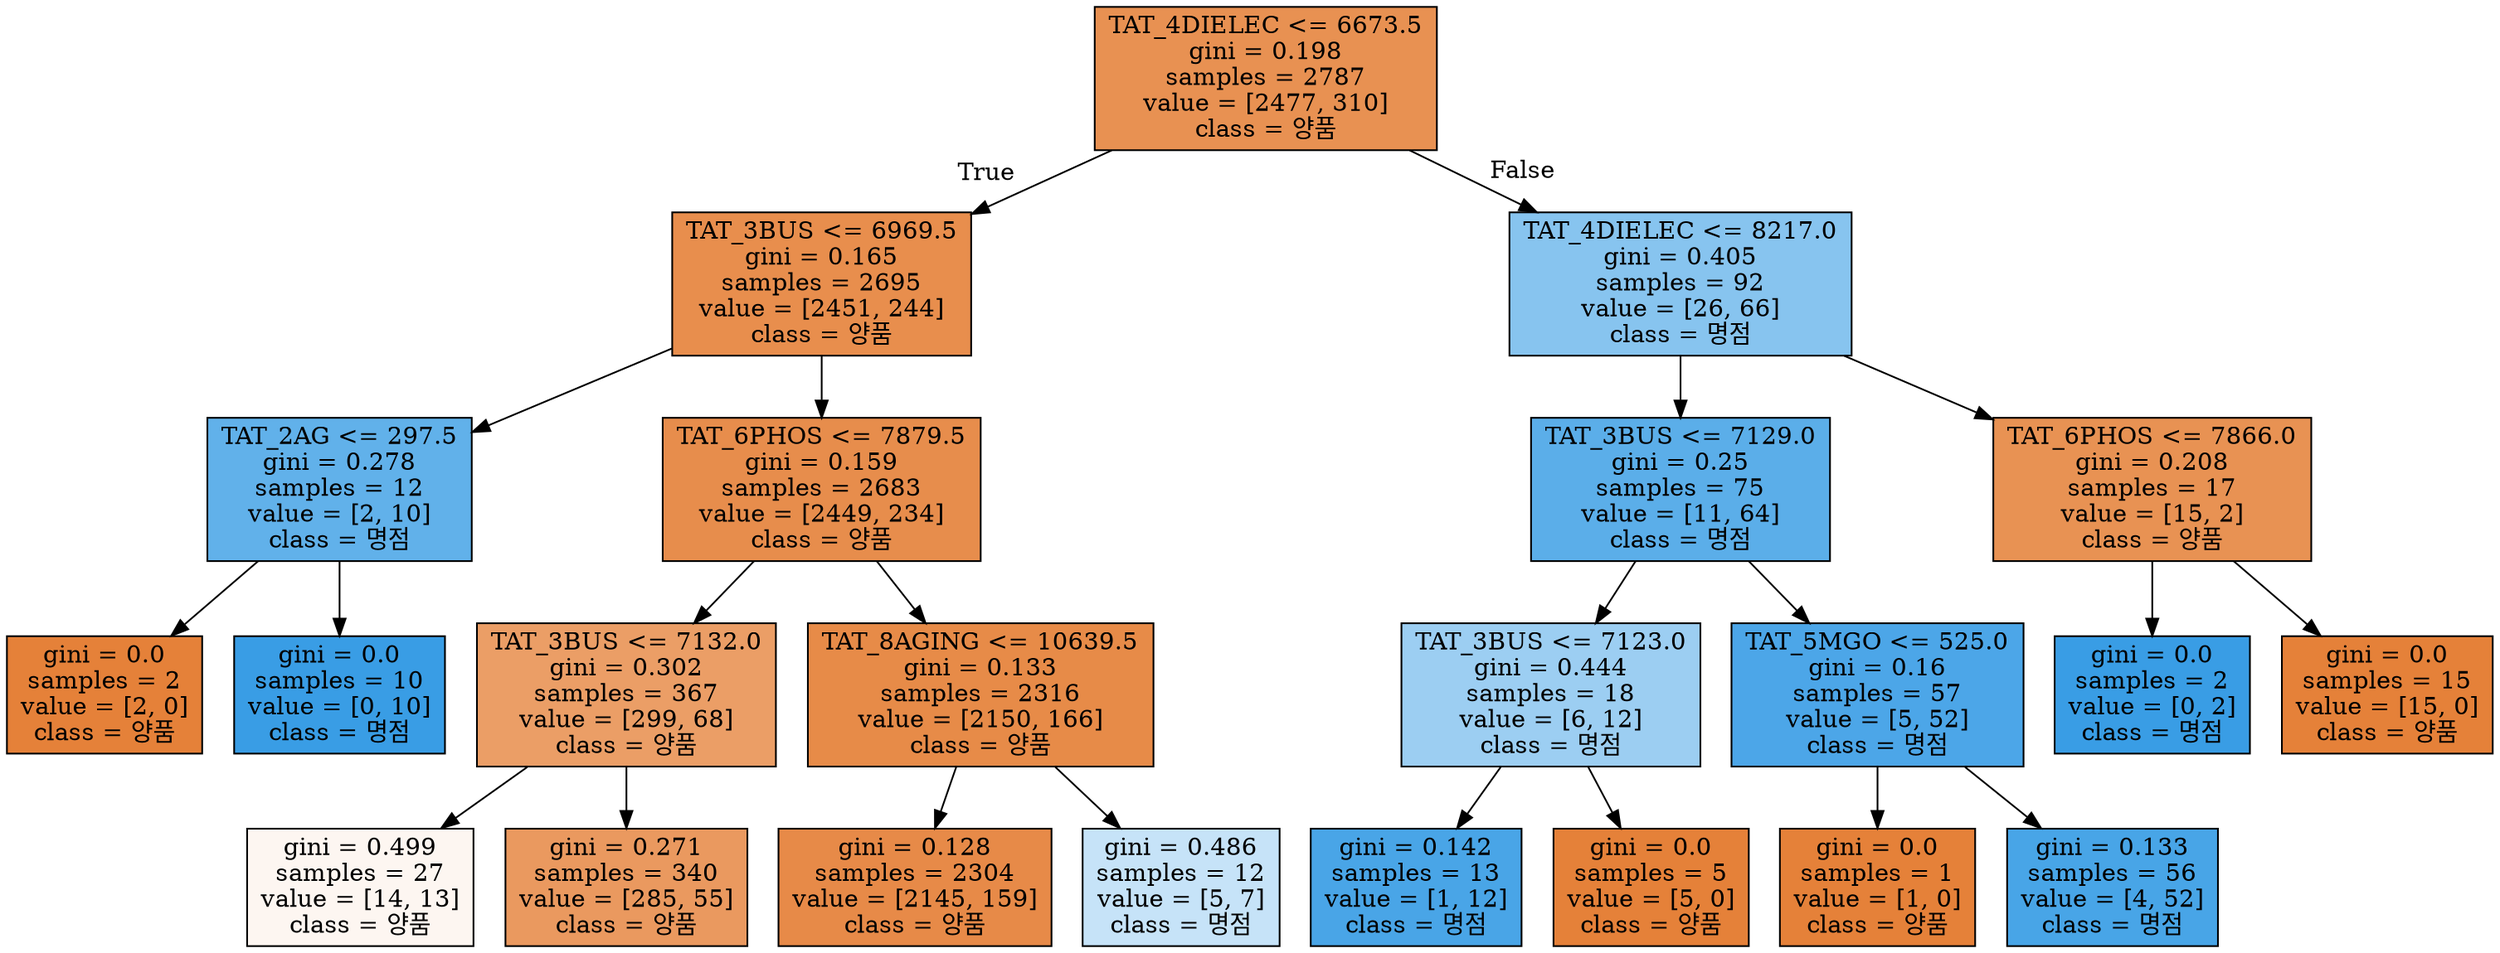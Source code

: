 digraph Tree {
node [shape=box, style="filled", color="black"] ;
0 [label="TAT_4DIELEC <= 6673.5\ngini = 0.198\nsamples = 2787\nvalue = [2477, 310]\nclass = 양품", fillcolor="#e89152"] ;
1 [label="TAT_3BUS <= 6969.5\ngini = 0.165\nsamples = 2695\nvalue = [2451, 244]\nclass = 양품", fillcolor="#e88e4d"] ;
0 -> 1 [labeldistance=2.5, labelangle=45, headlabel="True"] ;
2 [label="TAT_2AG <= 297.5\ngini = 0.278\nsamples = 12\nvalue = [2, 10]\nclass = 명점", fillcolor="#61b1ea"] ;
1 -> 2 ;
3 [label="gini = 0.0\nsamples = 2\nvalue = [2, 0]\nclass = 양품", fillcolor="#e58139"] ;
2 -> 3 ;
4 [label="gini = 0.0\nsamples = 10\nvalue = [0, 10]\nclass = 명점", fillcolor="#399de5"] ;
2 -> 4 ;
5 [label="TAT_6PHOS <= 7879.5\ngini = 0.159\nsamples = 2683\nvalue = [2449, 234]\nclass = 양품", fillcolor="#e78d4c"] ;
1 -> 5 ;
6 [label="TAT_3BUS <= 7132.0\ngini = 0.302\nsamples = 367\nvalue = [299, 68]\nclass = 양품", fillcolor="#eb9e66"] ;
5 -> 6 ;
7 [label="gini = 0.499\nsamples = 27\nvalue = [14, 13]\nclass = 양품", fillcolor="#fdf6f1"] ;
6 -> 7 ;
8 [label="gini = 0.271\nsamples = 340\nvalue = [285, 55]\nclass = 양품", fillcolor="#ea995f"] ;
6 -> 8 ;
9 [label="TAT_8AGING <= 10639.5\ngini = 0.133\nsamples = 2316\nvalue = [2150, 166]\nclass = 양품", fillcolor="#e78b48"] ;
5 -> 9 ;
10 [label="gini = 0.128\nsamples = 2304\nvalue = [2145, 159]\nclass = 양품", fillcolor="#e78a48"] ;
9 -> 10 ;
11 [label="gini = 0.486\nsamples = 12\nvalue = [5, 7]\nclass = 명점", fillcolor="#c6e3f8"] ;
9 -> 11 ;
12 [label="TAT_4DIELEC <= 8217.0\ngini = 0.405\nsamples = 92\nvalue = [26, 66]\nclass = 명점", fillcolor="#87c4ef"] ;
0 -> 12 [labeldistance=2.5, labelangle=-45, headlabel="False"] ;
13 [label="TAT_3BUS <= 7129.0\ngini = 0.25\nsamples = 75\nvalue = [11, 64]\nclass = 명점", fillcolor="#5baee9"] ;
12 -> 13 ;
14 [label="TAT_3BUS <= 7123.0\ngini = 0.444\nsamples = 18\nvalue = [6, 12]\nclass = 명점", fillcolor="#9ccef2"] ;
13 -> 14 ;
15 [label="gini = 0.142\nsamples = 13\nvalue = [1, 12]\nclass = 명점", fillcolor="#49a5e7"] ;
14 -> 15 ;
16 [label="gini = 0.0\nsamples = 5\nvalue = [5, 0]\nclass = 양품", fillcolor="#e58139"] ;
14 -> 16 ;
17 [label="TAT_5MGO <= 525.0\ngini = 0.16\nsamples = 57\nvalue = [5, 52]\nclass = 명점", fillcolor="#4ca6e8"] ;
13 -> 17 ;
18 [label="gini = 0.0\nsamples = 1\nvalue = [1, 0]\nclass = 양품", fillcolor="#e58139"] ;
17 -> 18 ;
19 [label="gini = 0.133\nsamples = 56\nvalue = [4, 52]\nclass = 명점", fillcolor="#48a5e7"] ;
17 -> 19 ;
20 [label="TAT_6PHOS <= 7866.0\ngini = 0.208\nsamples = 17\nvalue = [15, 2]\nclass = 양품", fillcolor="#e89253"] ;
12 -> 20 ;
21 [label="gini = 0.0\nsamples = 2\nvalue = [0, 2]\nclass = 명점", fillcolor="#399de5"] ;
20 -> 21 ;
22 [label="gini = 0.0\nsamples = 15\nvalue = [15, 0]\nclass = 양품", fillcolor="#e58139"] ;
20 -> 22 ;
}